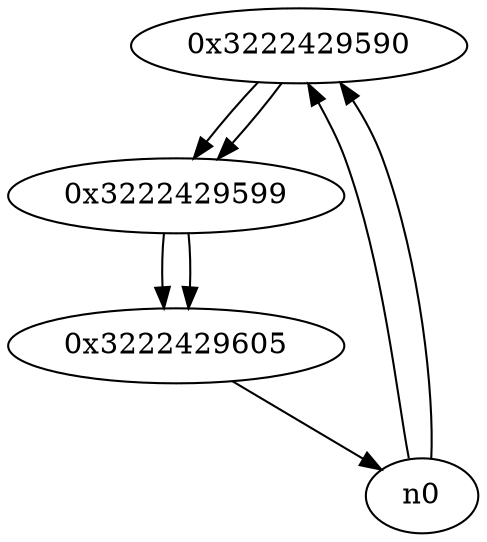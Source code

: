 digraph G{
/* nodes */
  n1 [label="0x3222429590"]
  n2 [label="0x3222429599"]
  n3 [label="0x3222429605"]
/* edges */
n1 -> n2;
n0 -> n1;
n0 -> n1;
n2 -> n3;
n1 -> n2;
n3 -> n0;
n2 -> n3;
}
